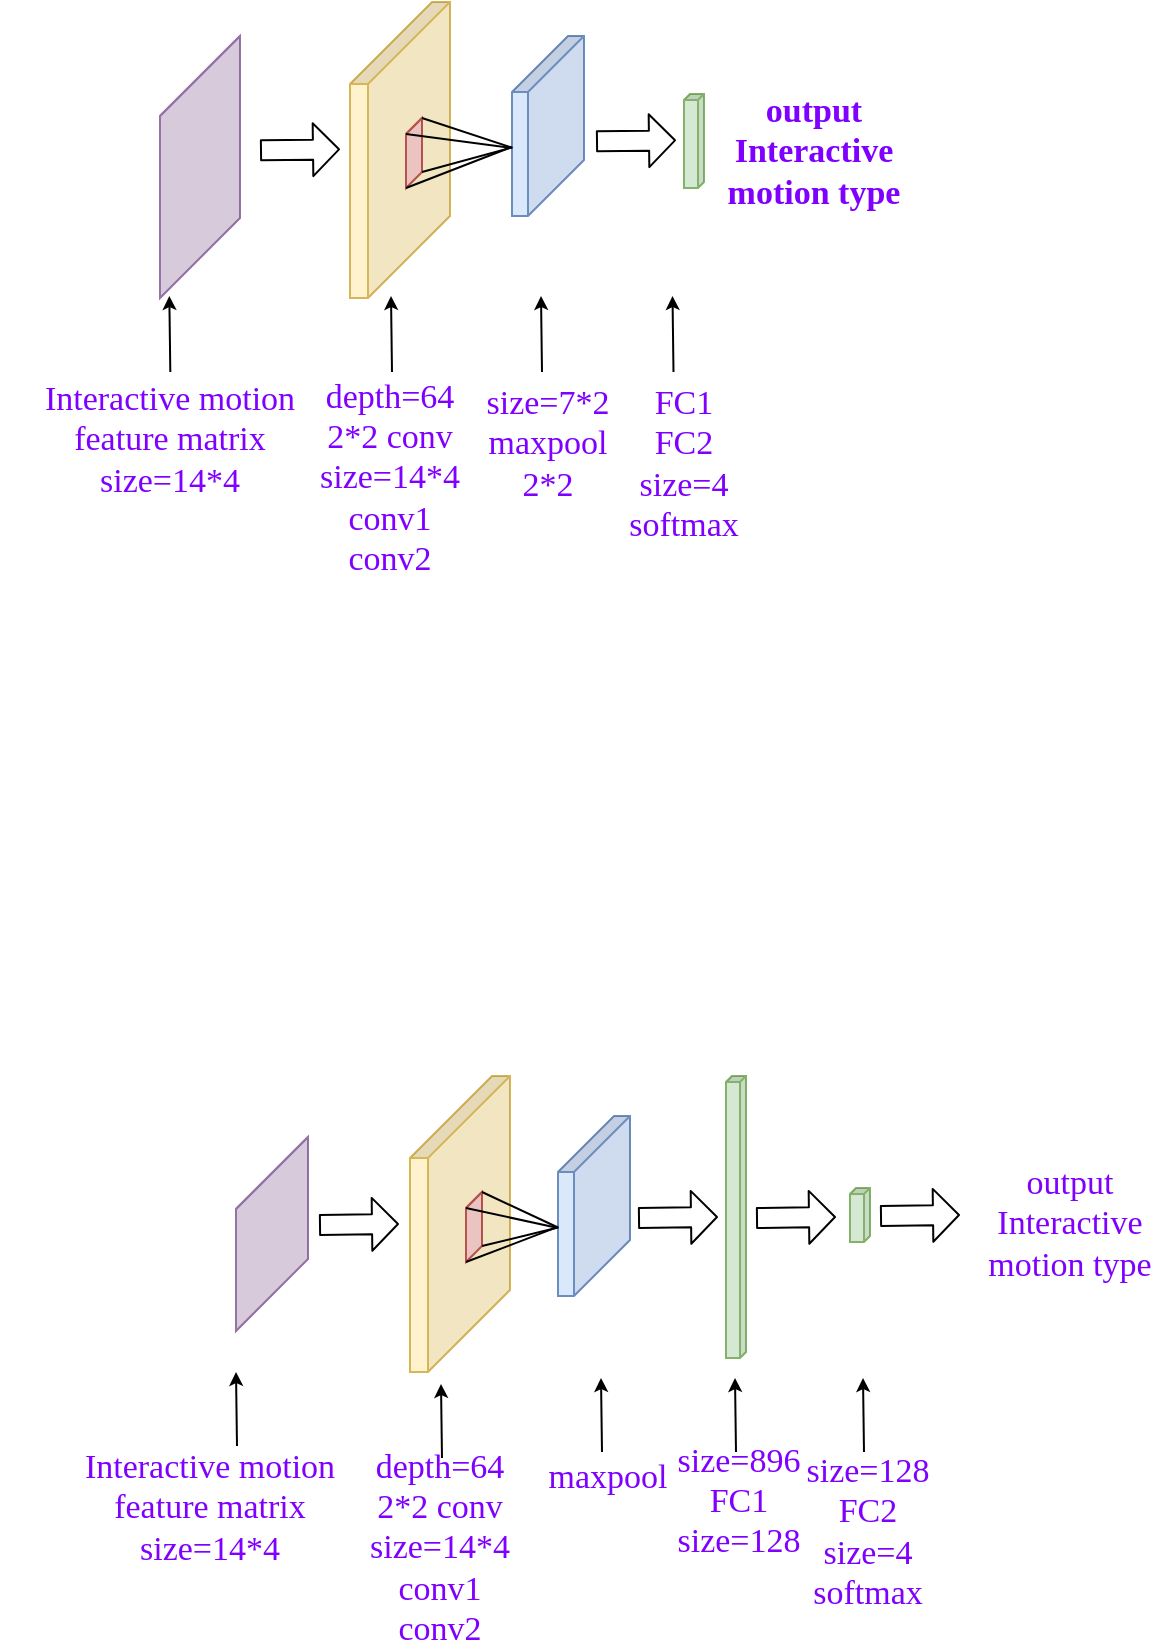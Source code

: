 <mxfile version="12.7.9" type="github">
  <diagram id="Kh02D2IHpJgUnBtiDbiR" name="Page-1">
    <mxGraphModel dx="703" dy="321" grid="1" gridSize="10" guides="1" tooltips="1" connect="1" arrows="1" fold="1" page="1" pageScale="1" pageWidth="827" pageHeight="1169" math="0" shadow="0">
      <root>
        <mxCell id="0" />
        <mxCell id="1" parent="0" />
        <mxCell id="0RrtjifXPjOEfjAlMMHi-2" value="" style="shape=cube;whiteSpace=wrap;html=1;boundedLbl=1;backgroundOutline=1;darkOpacity=0.05;darkOpacity2=0.1;fillColor=#dae8fc;strokeColor=#6c8ebf;size=28;direction=south;fontSize=17;fontStyle=0" parent="1" vertex="1">
          <mxGeometry x="286" y="310" width="36" height="90" as="geometry" />
        </mxCell>
        <mxCell id="0RrtjifXPjOEfjAlMMHi-3" value="" style="shape=cube;whiteSpace=wrap;html=1;boundedLbl=1;backgroundOutline=1;darkOpacity=0.05;darkOpacity2=0.1;fillColor=#fff2cc;strokeColor=#d6b656;size=41;direction=south;fontSize=17;fontStyle=0" parent="1" vertex="1">
          <mxGeometry x="205" y="293" width="50" height="148" as="geometry" />
        </mxCell>
        <mxCell id="0RrtjifXPjOEfjAlMMHi-8" value="" style="shape=cube;whiteSpace=wrap;html=1;boundedLbl=1;backgroundOutline=1;darkOpacity=0.05;darkOpacity2=0.1;fillColor=#d5e8d4;strokeColor=#82b366;size=3;direction=south;fontSize=17;fontStyle=0" parent="1" vertex="1">
          <mxGeometry x="372" y="339" width="10" height="47" as="geometry" />
        </mxCell>
        <mxCell id="0RrtjifXPjOEfjAlMMHi-10" value="" style="shape=cube;whiteSpace=wrap;html=1;boundedLbl=1;backgroundOutline=1;darkOpacity=0.05;darkOpacity2=0.1;fillColor=#f8cecc;strokeColor=#b85450;size=9;direction=south;fontSize=17;fontStyle=0" parent="1" vertex="1">
          <mxGeometry x="233" y="351" width="8" height="35" as="geometry" />
        </mxCell>
        <mxCell id="0RrtjifXPjOEfjAlMMHi-11" value="" style="endArrow=none;html=1;exitX=0;exitY=0;exitDx=8;exitDy=8;exitPerimeter=0;entryX=0.621;entryY=1.015;entryDx=0;entryDy=0;entryPerimeter=0;fontSize=17;fontStyle=0" parent="1" source="0RrtjifXPjOEfjAlMMHi-10" target="0RrtjifXPjOEfjAlMMHi-2" edge="1">
          <mxGeometry width="50" height="50" relative="1" as="geometry">
            <mxPoint x="330" y="500" as="sourcePoint" />
            <mxPoint x="267" y="368" as="targetPoint" />
          </mxGeometry>
        </mxCell>
        <mxCell id="0RrtjifXPjOEfjAlMMHi-12" value="" style="endArrow=none;html=1;exitX=0;exitY=0;exitDx=0;exitDy=0;exitPerimeter=0;entryX=0.621;entryY=0.993;entryDx=0;entryDy=0;entryPerimeter=0;fontSize=17;fontStyle=0" parent="1" source="0RrtjifXPjOEfjAlMMHi-10" target="0RrtjifXPjOEfjAlMMHi-2" edge="1">
          <mxGeometry width="50" height="50" relative="1" as="geometry">
            <mxPoint x="280" y="470" as="sourcePoint" />
            <mxPoint x="279" y="368" as="targetPoint" />
          </mxGeometry>
        </mxCell>
        <mxCell id="0RrtjifXPjOEfjAlMMHi-13" value="" style="endArrow=none;html=1;entryX=0;entryY=0;entryDx=35;entryDy=8;entryPerimeter=0;exitX=0.619;exitY=1.019;exitDx=0;exitDy=0;exitPerimeter=0;fontSize=17;fontStyle=0" parent="1" source="0RrtjifXPjOEfjAlMMHi-2" target="0RrtjifXPjOEfjAlMMHi-10" edge="1">
          <mxGeometry width="50" height="50" relative="1" as="geometry">
            <mxPoint x="270" y="365" as="sourcePoint" />
            <mxPoint x="250" y="520" as="targetPoint" />
          </mxGeometry>
        </mxCell>
        <mxCell id="0RrtjifXPjOEfjAlMMHi-14" value="" style="endArrow=none;html=1;entryX=0;entryY=0;entryDx=27;entryDy=0;entryPerimeter=0;exitX=0.619;exitY=0.998;exitDx=0;exitDy=0;exitPerimeter=0;fontSize=17;fontStyle=0" parent="1" source="0RrtjifXPjOEfjAlMMHi-2" target="0RrtjifXPjOEfjAlMMHi-10" edge="1">
          <mxGeometry width="50" height="50" relative="1" as="geometry">
            <mxPoint x="270" y="372" as="sourcePoint" />
            <mxPoint x="280" y="380" as="targetPoint" />
          </mxGeometry>
        </mxCell>
        <mxCell id="0RrtjifXPjOEfjAlMMHi-37" value="&lt;font color=&quot;#7f00ff&quot; style=&quot;font-size: 17px;&quot;&gt;&lt;span style=&quot;font-size: 17px;&quot;&gt;depth=64&lt;br style=&quot;font-size: 17px;&quot;&gt;2*2 conv&lt;br style=&quot;font-size: 17px;&quot;&gt;size=14*4&lt;br style=&quot;font-size: 17px;&quot;&gt;conv1&lt;br style=&quot;font-size: 17px;&quot;&gt;conv2&lt;/span&gt;&lt;/font&gt;&lt;br style=&quot;font-size: 17px;&quot;&gt;" style="text;html=1;strokeColor=none;fillColor=none;align=center;verticalAlign=middle;whiteSpace=wrap;rounded=0;fontFamily=Times New Roman;fontSize=17;fontStyle=0" parent="1" vertex="1">
          <mxGeometry x="190" y="487" width="70" height="88" as="geometry" />
        </mxCell>
        <mxCell id="0RrtjifXPjOEfjAlMMHi-38" value="&lt;font color=&quot;#7f00ff&quot; style=&quot;font-size: 17px&quot;&gt;&lt;span style=&quot;font-size: 17px&quot;&gt;size=7*2&lt;br style=&quot;font-size: 17px&quot;&gt;maxpool&lt;br&gt;2*2&lt;br style=&quot;font-size: 17px&quot;&gt;&lt;/span&gt;&lt;/font&gt;" style="text;html=1;strokeColor=none;fillColor=none;align=center;verticalAlign=middle;whiteSpace=wrap;rounded=0;fontFamily=Times New Roman;fontSize=17;fontStyle=0" parent="1" vertex="1">
          <mxGeometry x="271" y="487" width="66" height="53" as="geometry" />
        </mxCell>
        <mxCell id="0RrtjifXPjOEfjAlMMHi-47" value="" style="shape=cube;whiteSpace=wrap;html=1;boundedLbl=1;backgroundOutline=1;darkOpacity=0.05;darkOpacity2=0.1;fillColor=#e1d5e7;strokeColor=#9673a6;size=41;direction=south;fontSize=17;rotation=0;fontStyle=0" parent="1" vertex="1">
          <mxGeometry x="110" y="310" width="40" height="131" as="geometry" />
        </mxCell>
        <mxCell id="CtdJrrE9eR4Qstlal3_W-2" value="&lt;font style=&quot;font-size: 17px;&quot; color=&quot;#7f00ff&quot;&gt;&lt;span style=&quot;font-size: 17px;&quot;&gt;Interactive motion&lt;br style=&quot;font-size: 17px;&quot;&gt;feature matrix&lt;br style=&quot;font-size: 17px;&quot;&gt;size=14*4&lt;/span&gt;&lt;/font&gt;&lt;br style=&quot;font-size: 17px;&quot;&gt;" style="text;html=1;strokeColor=none;fillColor=none;align=center;verticalAlign=middle;whiteSpace=wrap;rounded=0;fontFamily=Times New Roman;fontSize=17;fontStyle=0" parent="1" vertex="1">
          <mxGeometry x="30" y="485" width="170" height="53" as="geometry" />
        </mxCell>
        <mxCell id="CtdJrrE9eR4Qstlal3_W-13" value="" style="endArrow=classic;html=1;endSize=4;fontSize=17;fontStyle=0" parent="1" edge="1">
          <mxGeometry width="50" height="50" relative="1" as="geometry">
            <mxPoint x="226" y="478" as="sourcePoint" />
            <mxPoint x="225.5" y="440" as="targetPoint" />
          </mxGeometry>
        </mxCell>
        <mxCell id="CtdJrrE9eR4Qstlal3_W-14" value="" style="endArrow=classic;html=1;endSize=4;fontSize=17;fontStyle=0" parent="1" edge="1">
          <mxGeometry width="50" height="50" relative="1" as="geometry">
            <mxPoint x="301" y="478" as="sourcePoint" />
            <mxPoint x="300.5" y="440" as="targetPoint" />
          </mxGeometry>
        </mxCell>
        <mxCell id="CtdJrrE9eR4Qstlal3_W-15" value="" style="endArrow=classic;html=1;endSize=4;fontSize=17;fontStyle=0" parent="1" edge="1">
          <mxGeometry width="50" height="50" relative="1" as="geometry">
            <mxPoint x="115.16" y="478" as="sourcePoint" />
            <mxPoint x="114.66" y="440" as="targetPoint" />
          </mxGeometry>
        </mxCell>
        <mxCell id="_HbQwfRfAWt0mscIxknr-3" value="" style="shape=flexArrow;endArrow=classic;html=1;endWidth=15.429;endSize=4;startWidth=15.429;startSize=6.669;width=10;entryX=0;entryY=0;entryDx=64.5;entryDy=10;entryPerimeter=0;fontSize=17;fontStyle=0" parent="1" edge="1">
          <mxGeometry width="50" height="50" relative="1" as="geometry">
            <mxPoint x="160" y="367.16" as="sourcePoint" />
            <mxPoint x="200" y="366.66" as="targetPoint" />
          </mxGeometry>
        </mxCell>
        <mxCell id="KZooT0G6KpFMYx8SuihJ-7" value="&lt;span style=&quot;font-size: 17px&quot;&gt;&lt;font color=&quot;#7f00ff&quot; face=&quot;Times New Roman&quot; style=&quot;font-size: 17px&quot;&gt;FC1&lt;br style=&quot;font-size: 17px&quot;&gt;FC2&lt;br style=&quot;font-size: 17px&quot;&gt;size=4&lt;br style=&quot;font-size: 17px&quot;&gt;softmax&lt;/font&gt;&lt;/span&gt;" style="text;html=1;strokeColor=none;fillColor=none;align=center;verticalAlign=middle;whiteSpace=wrap;rounded=0;fontSize=17;fontStyle=0" parent="1" vertex="1">
          <mxGeometry x="339.5" y="487" width="63.5" height="73" as="geometry" />
        </mxCell>
        <mxCell id="KZooT0G6KpFMYx8SuihJ-12" value="&lt;font color=&quot;#7f00ff&quot; face=&quot;Times New Roman&quot; style=&quot;font-size: 17px&quot;&gt;&lt;span style=&quot;font-size: 17px&quot;&gt;&lt;b&gt;output&lt;br style=&quot;font-size: 17px&quot;&gt;Interactive motion type&lt;/b&gt;&lt;/span&gt;&lt;/font&gt;" style="text;html=1;strokeColor=none;fillColor=none;align=center;verticalAlign=middle;whiteSpace=wrap;rounded=0;fontSize=17;fontStyle=0" parent="1" vertex="1">
          <mxGeometry x="392" y="339" width="90" height="57.5" as="geometry" />
        </mxCell>
        <mxCell id="LuwQSdoHa56ftmnp2NSQ-1" value="" style="shape=cube;whiteSpace=wrap;html=1;boundedLbl=1;backgroundOutline=1;darkOpacity=0.05;darkOpacity2=0.1;fillColor=#dae8fc;strokeColor=#6c8ebf;size=28;direction=south;fontSize=17;fontStyle=0" vertex="1" parent="1">
          <mxGeometry x="309" y="850" width="36" height="90" as="geometry" />
        </mxCell>
        <mxCell id="LuwQSdoHa56ftmnp2NSQ-2" value="" style="shape=cube;whiteSpace=wrap;html=1;boundedLbl=1;backgroundOutline=1;darkOpacity=0.05;darkOpacity2=0.1;fillColor=#fff2cc;strokeColor=#d6b656;size=41;direction=south;fontSize=17;fontStyle=0" vertex="1" parent="1">
          <mxGeometry x="235" y="830" width="50" height="148" as="geometry" />
        </mxCell>
        <mxCell id="LuwQSdoHa56ftmnp2NSQ-3" value="" style="shape=cube;whiteSpace=wrap;html=1;boundedLbl=1;backgroundOutline=1;darkOpacity=0.05;darkOpacity2=0.1;fillColor=#d5e8d4;strokeColor=#82b366;size=3;direction=south;fontSize=17;fontStyle=0" vertex="1" parent="1">
          <mxGeometry x="393" y="830" width="10" height="141" as="geometry" />
        </mxCell>
        <mxCell id="LuwQSdoHa56ftmnp2NSQ-4" value="" style="shape=cube;whiteSpace=wrap;html=1;boundedLbl=1;backgroundOutline=1;darkOpacity=0.05;darkOpacity2=0.1;fillColor=#d5e8d4;strokeColor=#82b366;size=3;direction=south;fontSize=17;fontStyle=0" vertex="1" parent="1">
          <mxGeometry x="455" y="886" width="10" height="27" as="geometry" />
        </mxCell>
        <mxCell id="LuwQSdoHa56ftmnp2NSQ-5" value="" style="shape=cube;whiteSpace=wrap;html=1;boundedLbl=1;backgroundOutline=1;darkOpacity=0.05;darkOpacity2=0.1;fillColor=#f8cecc;strokeColor=#b85450;size=9;direction=south;fontSize=17;fontStyle=0" vertex="1" parent="1">
          <mxGeometry x="263" y="888" width="8" height="35" as="geometry" />
        </mxCell>
        <mxCell id="LuwQSdoHa56ftmnp2NSQ-6" value="" style="endArrow=none;html=1;exitX=0;exitY=0;exitDx=8;exitDy=8;exitPerimeter=0;entryX=0.621;entryY=1.015;entryDx=0;entryDy=0;entryPerimeter=0;fontSize=17;fontStyle=0" edge="1" parent="1" source="LuwQSdoHa56ftmnp2NSQ-5" target="LuwQSdoHa56ftmnp2NSQ-1">
          <mxGeometry width="50" height="50" relative="1" as="geometry">
            <mxPoint x="360" y="1037" as="sourcePoint" />
            <mxPoint x="297" y="905" as="targetPoint" />
          </mxGeometry>
        </mxCell>
        <mxCell id="LuwQSdoHa56ftmnp2NSQ-7" value="" style="endArrow=none;html=1;exitX=0;exitY=0;exitDx=0;exitDy=0;exitPerimeter=0;entryX=0.621;entryY=0.993;entryDx=0;entryDy=0;entryPerimeter=0;fontSize=17;fontStyle=0" edge="1" parent="1" source="LuwQSdoHa56ftmnp2NSQ-5" target="LuwQSdoHa56ftmnp2NSQ-1">
          <mxGeometry width="50" height="50" relative="1" as="geometry">
            <mxPoint x="310" y="1007" as="sourcePoint" />
            <mxPoint x="309" y="905" as="targetPoint" />
          </mxGeometry>
        </mxCell>
        <mxCell id="LuwQSdoHa56ftmnp2NSQ-8" value="" style="endArrow=none;html=1;entryX=0;entryY=0;entryDx=35;entryDy=8;entryPerimeter=0;exitX=0.619;exitY=1.019;exitDx=0;exitDy=0;exitPerimeter=0;fontSize=17;fontStyle=0" edge="1" parent="1" source="LuwQSdoHa56ftmnp2NSQ-1" target="LuwQSdoHa56ftmnp2NSQ-5">
          <mxGeometry width="50" height="50" relative="1" as="geometry">
            <mxPoint x="300" y="902" as="sourcePoint" />
            <mxPoint x="280" y="1057" as="targetPoint" />
          </mxGeometry>
        </mxCell>
        <mxCell id="LuwQSdoHa56ftmnp2NSQ-9" value="" style="endArrow=none;html=1;entryX=0;entryY=0;entryDx=27;entryDy=0;entryPerimeter=0;exitX=0.619;exitY=0.998;exitDx=0;exitDy=0;exitPerimeter=0;fontSize=17;fontStyle=0" edge="1" parent="1" source="LuwQSdoHa56ftmnp2NSQ-1" target="LuwQSdoHa56ftmnp2NSQ-5">
          <mxGeometry width="50" height="50" relative="1" as="geometry">
            <mxPoint x="300" y="909" as="sourcePoint" />
            <mxPoint x="310" y="917" as="targetPoint" />
          </mxGeometry>
        </mxCell>
        <mxCell id="LuwQSdoHa56ftmnp2NSQ-10" value="&lt;font color=&quot;#7f00ff&quot; style=&quot;font-size: 17px;&quot;&gt;&lt;span style=&quot;font-size: 17px;&quot;&gt;depth=64&lt;br style=&quot;font-size: 17px;&quot;&gt;2*2 conv&lt;br style=&quot;font-size: 17px;&quot;&gt;size=14*4&lt;br style=&quot;font-size: 17px;&quot;&gt;conv1&lt;br style=&quot;font-size: 17px;&quot;&gt;conv2&lt;/span&gt;&lt;/font&gt;&lt;br style=&quot;font-size: 17px;&quot;&gt;" style="text;html=1;strokeColor=none;fillColor=none;align=center;verticalAlign=middle;whiteSpace=wrap;rounded=0;fontFamily=Times New Roman;fontSize=17;fontStyle=0" vertex="1" parent="1">
          <mxGeometry x="215" y="1032" width="70" height="68" as="geometry" />
        </mxCell>
        <mxCell id="LuwQSdoHa56ftmnp2NSQ-11" value="&lt;font color=&quot;#7f00ff&quot; style=&quot;font-size: 17px;&quot;&gt;&lt;span style=&quot;font-size: 17px;&quot;&gt;&lt;br style=&quot;font-size: 17px;&quot;&gt;maxpool&lt;br style=&quot;font-size: 17px;&quot;&gt;&lt;/span&gt;&lt;/font&gt;&lt;br style=&quot;font-size: 17px;&quot;&gt;" style="text;html=1;strokeColor=none;fillColor=none;align=center;verticalAlign=middle;whiteSpace=wrap;rounded=0;fontFamily=Times New Roman;fontSize=17;fontStyle=0" vertex="1" parent="1">
          <mxGeometry x="314" y="1024" width="40" height="14" as="geometry" />
        </mxCell>
        <mxCell id="LuwQSdoHa56ftmnp2NSQ-12" value="&lt;font color=&quot;#7f00ff&quot; style=&quot;font-size: 17px;&quot;&gt;&lt;span style=&quot;font-size: 17px;&quot;&gt;size=896&lt;br style=&quot;font-size: 17px;&quot;&gt;FC1&lt;br style=&quot;font-size: 17px;&quot;&gt;size=128&lt;br style=&quot;font-size: 17px;&quot;&gt;&lt;br style=&quot;font-size: 17px;&quot;&gt;&lt;/span&gt;&lt;/font&gt;&lt;br style=&quot;font-size: 17px;&quot;&gt;" style="text;html=1;strokeColor=none;fillColor=none;align=center;verticalAlign=middle;whiteSpace=wrap;rounded=0;direction=south;fontFamily=Times New Roman;fontSize=17;fontStyle=0" vertex="1" parent="1">
          <mxGeometry x="386.5" y="1044" width="25" height="37" as="geometry" />
        </mxCell>
        <mxCell id="LuwQSdoHa56ftmnp2NSQ-13" value="" style="shape=cube;whiteSpace=wrap;html=1;boundedLbl=1;backgroundOutline=1;darkOpacity=0.05;darkOpacity2=0.1;fillColor=#e1d5e7;strokeColor=#9673a6;size=41;direction=south;fontSize=17;fontStyle=0" vertex="1" parent="1">
          <mxGeometry x="148" y="860.5" width="36" height="97" as="geometry" />
        </mxCell>
        <mxCell id="LuwQSdoHa56ftmnp2NSQ-14" value="&lt;font style=&quot;font-size: 17px;&quot; color=&quot;#7f00ff&quot;&gt;&lt;span style=&quot;font-size: 17px;&quot;&gt;Interactive motion&lt;br style=&quot;font-size: 17px;&quot;&gt;feature matrix&lt;br style=&quot;font-size: 17px;&quot;&gt;size=14*4&lt;/span&gt;&lt;/font&gt;&lt;br style=&quot;font-size: 17px;&quot;&gt;" style="text;html=1;strokeColor=none;fillColor=none;align=center;verticalAlign=middle;whiteSpace=wrap;rounded=0;fontFamily=Times New Roman;fontSize=17;fontStyle=0" vertex="1" parent="1">
          <mxGeometry x="50" y="1024" width="170" height="44" as="geometry" />
        </mxCell>
        <mxCell id="LuwQSdoHa56ftmnp2NSQ-15" value="" style="shape=flexArrow;endArrow=classic;html=1;endWidth=15.429;endSize=4;startWidth=15.429;startSize=6.669;width=10;entryX=0;entryY=0;entryDx=64.5;entryDy=10;entryPerimeter=0;fontSize=17;fontStyle=0" edge="1" parent="1">
          <mxGeometry width="50" height="50" relative="1" as="geometry">
            <mxPoint x="408" y="901.0" as="sourcePoint" />
            <mxPoint x="448" y="900.5" as="targetPoint" />
          </mxGeometry>
        </mxCell>
        <mxCell id="LuwQSdoHa56ftmnp2NSQ-16" value="" style="endArrow=classic;html=1;endSize=4;fontSize=17;fontStyle=0" edge="1" parent="1">
          <mxGeometry width="50" height="50" relative="1" as="geometry">
            <mxPoint x="251" y="1021.0" as="sourcePoint" />
            <mxPoint x="250.5" y="984" as="targetPoint" />
          </mxGeometry>
        </mxCell>
        <mxCell id="LuwQSdoHa56ftmnp2NSQ-17" value="" style="endArrow=classic;html=1;endSize=4;fontSize=17;fontStyle=0" edge="1" parent="1">
          <mxGeometry width="50" height="50" relative="1" as="geometry">
            <mxPoint x="331" y="1018" as="sourcePoint" />
            <mxPoint x="330.5" y="981.0" as="targetPoint" />
          </mxGeometry>
        </mxCell>
        <mxCell id="LuwQSdoHa56ftmnp2NSQ-18" value="" style="endArrow=classic;html=1;endSize=4;fontSize=17;fontStyle=0" edge="1" parent="1">
          <mxGeometry width="50" height="50" relative="1" as="geometry">
            <mxPoint x="148.5" y="1015.0" as="sourcePoint" />
            <mxPoint x="148" y="978" as="targetPoint" />
          </mxGeometry>
        </mxCell>
        <mxCell id="LuwQSdoHa56ftmnp2NSQ-19" value="" style="shape=flexArrow;endArrow=classic;html=1;endWidth=15.429;endSize=4;startWidth=15.429;startSize=6.669;width=10;entryX=0;entryY=0;entryDx=64.5;entryDy=10;entryPerimeter=0;fontSize=17;fontStyle=0" edge="1" parent="1">
          <mxGeometry width="50" height="50" relative="1" as="geometry">
            <mxPoint x="349.0" y="901.0" as="sourcePoint" />
            <mxPoint x="389" y="900.5" as="targetPoint" />
          </mxGeometry>
        </mxCell>
        <mxCell id="LuwQSdoHa56ftmnp2NSQ-20" value="" style="shape=flexArrow;endArrow=classic;html=1;endWidth=15.429;endSize=4;startWidth=15.429;startSize=6.669;width=10;entryX=0;entryY=0;entryDx=64.5;entryDy=10;entryPerimeter=0;fontSize=17;fontStyle=0" edge="1" parent="1">
          <mxGeometry width="50" height="50" relative="1" as="geometry">
            <mxPoint x="189.5" y="904.5" as="sourcePoint" />
            <mxPoint x="229.5" y="904" as="targetPoint" />
          </mxGeometry>
        </mxCell>
        <mxCell id="LuwQSdoHa56ftmnp2NSQ-21" value="" style="endArrow=classic;html=1;endSize=4;fontSize=17;fontStyle=0" edge="1" parent="1">
          <mxGeometry width="50" height="50" relative="1" as="geometry">
            <mxPoint x="398" y="1018" as="sourcePoint" />
            <mxPoint x="397.5" y="981.0" as="targetPoint" />
          </mxGeometry>
        </mxCell>
        <mxCell id="LuwQSdoHa56ftmnp2NSQ-22" value="&lt;span style=&quot;font-size: 17px;&quot;&gt;&lt;font color=&quot;#7f00ff&quot; face=&quot;Times New Roman&quot; style=&quot;font-size: 17px;&quot;&gt;size=128&lt;br style=&quot;font-size: 17px;&quot;&gt;FC2&lt;br style=&quot;font-size: 17px;&quot;&gt;size=4&lt;br style=&quot;font-size: 17px;&quot;&gt;softmax&lt;/font&gt;&lt;/span&gt;" style="text;html=1;strokeColor=none;fillColor=none;align=center;verticalAlign=middle;whiteSpace=wrap;rounded=0;fontSize=17;fontStyle=0" vertex="1" parent="1">
          <mxGeometry x="443.5" y="1024" width="40" height="67" as="geometry" />
        </mxCell>
        <mxCell id="LuwQSdoHa56ftmnp2NSQ-23" value="" style="endArrow=classic;html=1;endSize=4;fontSize=17;fontStyle=0" edge="1" parent="1">
          <mxGeometry width="50" height="50" relative="1" as="geometry">
            <mxPoint x="462" y="1018" as="sourcePoint" />
            <mxPoint x="461.5" y="981.0" as="targetPoint" />
          </mxGeometry>
        </mxCell>
        <mxCell id="LuwQSdoHa56ftmnp2NSQ-24" value="" style="shape=flexArrow;endArrow=classic;html=1;endWidth=15.429;endSize=4;startWidth=15.429;startSize=6.669;width=10;entryX=0;entryY=0;entryDx=64.5;entryDy=10;entryPerimeter=0;fontSize=17;fontStyle=0" edge="1" parent="1">
          <mxGeometry width="50" height="50" relative="1" as="geometry">
            <mxPoint x="470" y="900" as="sourcePoint" />
            <mxPoint x="510" y="899.5" as="targetPoint" />
          </mxGeometry>
        </mxCell>
        <mxCell id="LuwQSdoHa56ftmnp2NSQ-25" value="&lt;font color=&quot;#7f00ff&quot; face=&quot;Times New Roman&quot; style=&quot;font-size: 17px;&quot;&gt;&lt;span style=&quot;font-size: 17px;&quot;&gt;output&lt;br style=&quot;font-size: 17px;&quot;&gt;Interactive motion type&lt;/span&gt;&lt;/font&gt;&lt;br style=&quot;font-size: 17px;&quot;&gt;" style="text;html=1;strokeColor=none;fillColor=none;align=center;verticalAlign=middle;whiteSpace=wrap;rounded=0;fontSize=17;fontStyle=0" vertex="1" parent="1">
          <mxGeometry x="520" y="894" width="90" height="20" as="geometry" />
        </mxCell>
        <mxCell id="LuwQSdoHa56ftmnp2NSQ-28" value="" style="endArrow=classic;html=1;endSize=4;fontSize=17;fontStyle=0" edge="1" parent="1">
          <mxGeometry width="50" height="50" relative="1" as="geometry">
            <mxPoint x="366.75" y="478" as="sourcePoint" />
            <mxPoint x="366.25" y="440" as="targetPoint" />
          </mxGeometry>
        </mxCell>
        <mxCell id="LuwQSdoHa56ftmnp2NSQ-29" value="" style="shape=flexArrow;endArrow=classic;html=1;endWidth=15.429;endSize=4;startWidth=15.429;startSize=6.669;width=10;entryX=0;entryY=0;entryDx=64.5;entryDy=10;entryPerimeter=0;fontSize=17;fontStyle=0" edge="1" parent="1">
          <mxGeometry width="50" height="50" relative="1" as="geometry">
            <mxPoint x="328" y="362.66" as="sourcePoint" />
            <mxPoint x="368" y="362.16" as="targetPoint" />
          </mxGeometry>
        </mxCell>
      </root>
    </mxGraphModel>
  </diagram>
</mxfile>
